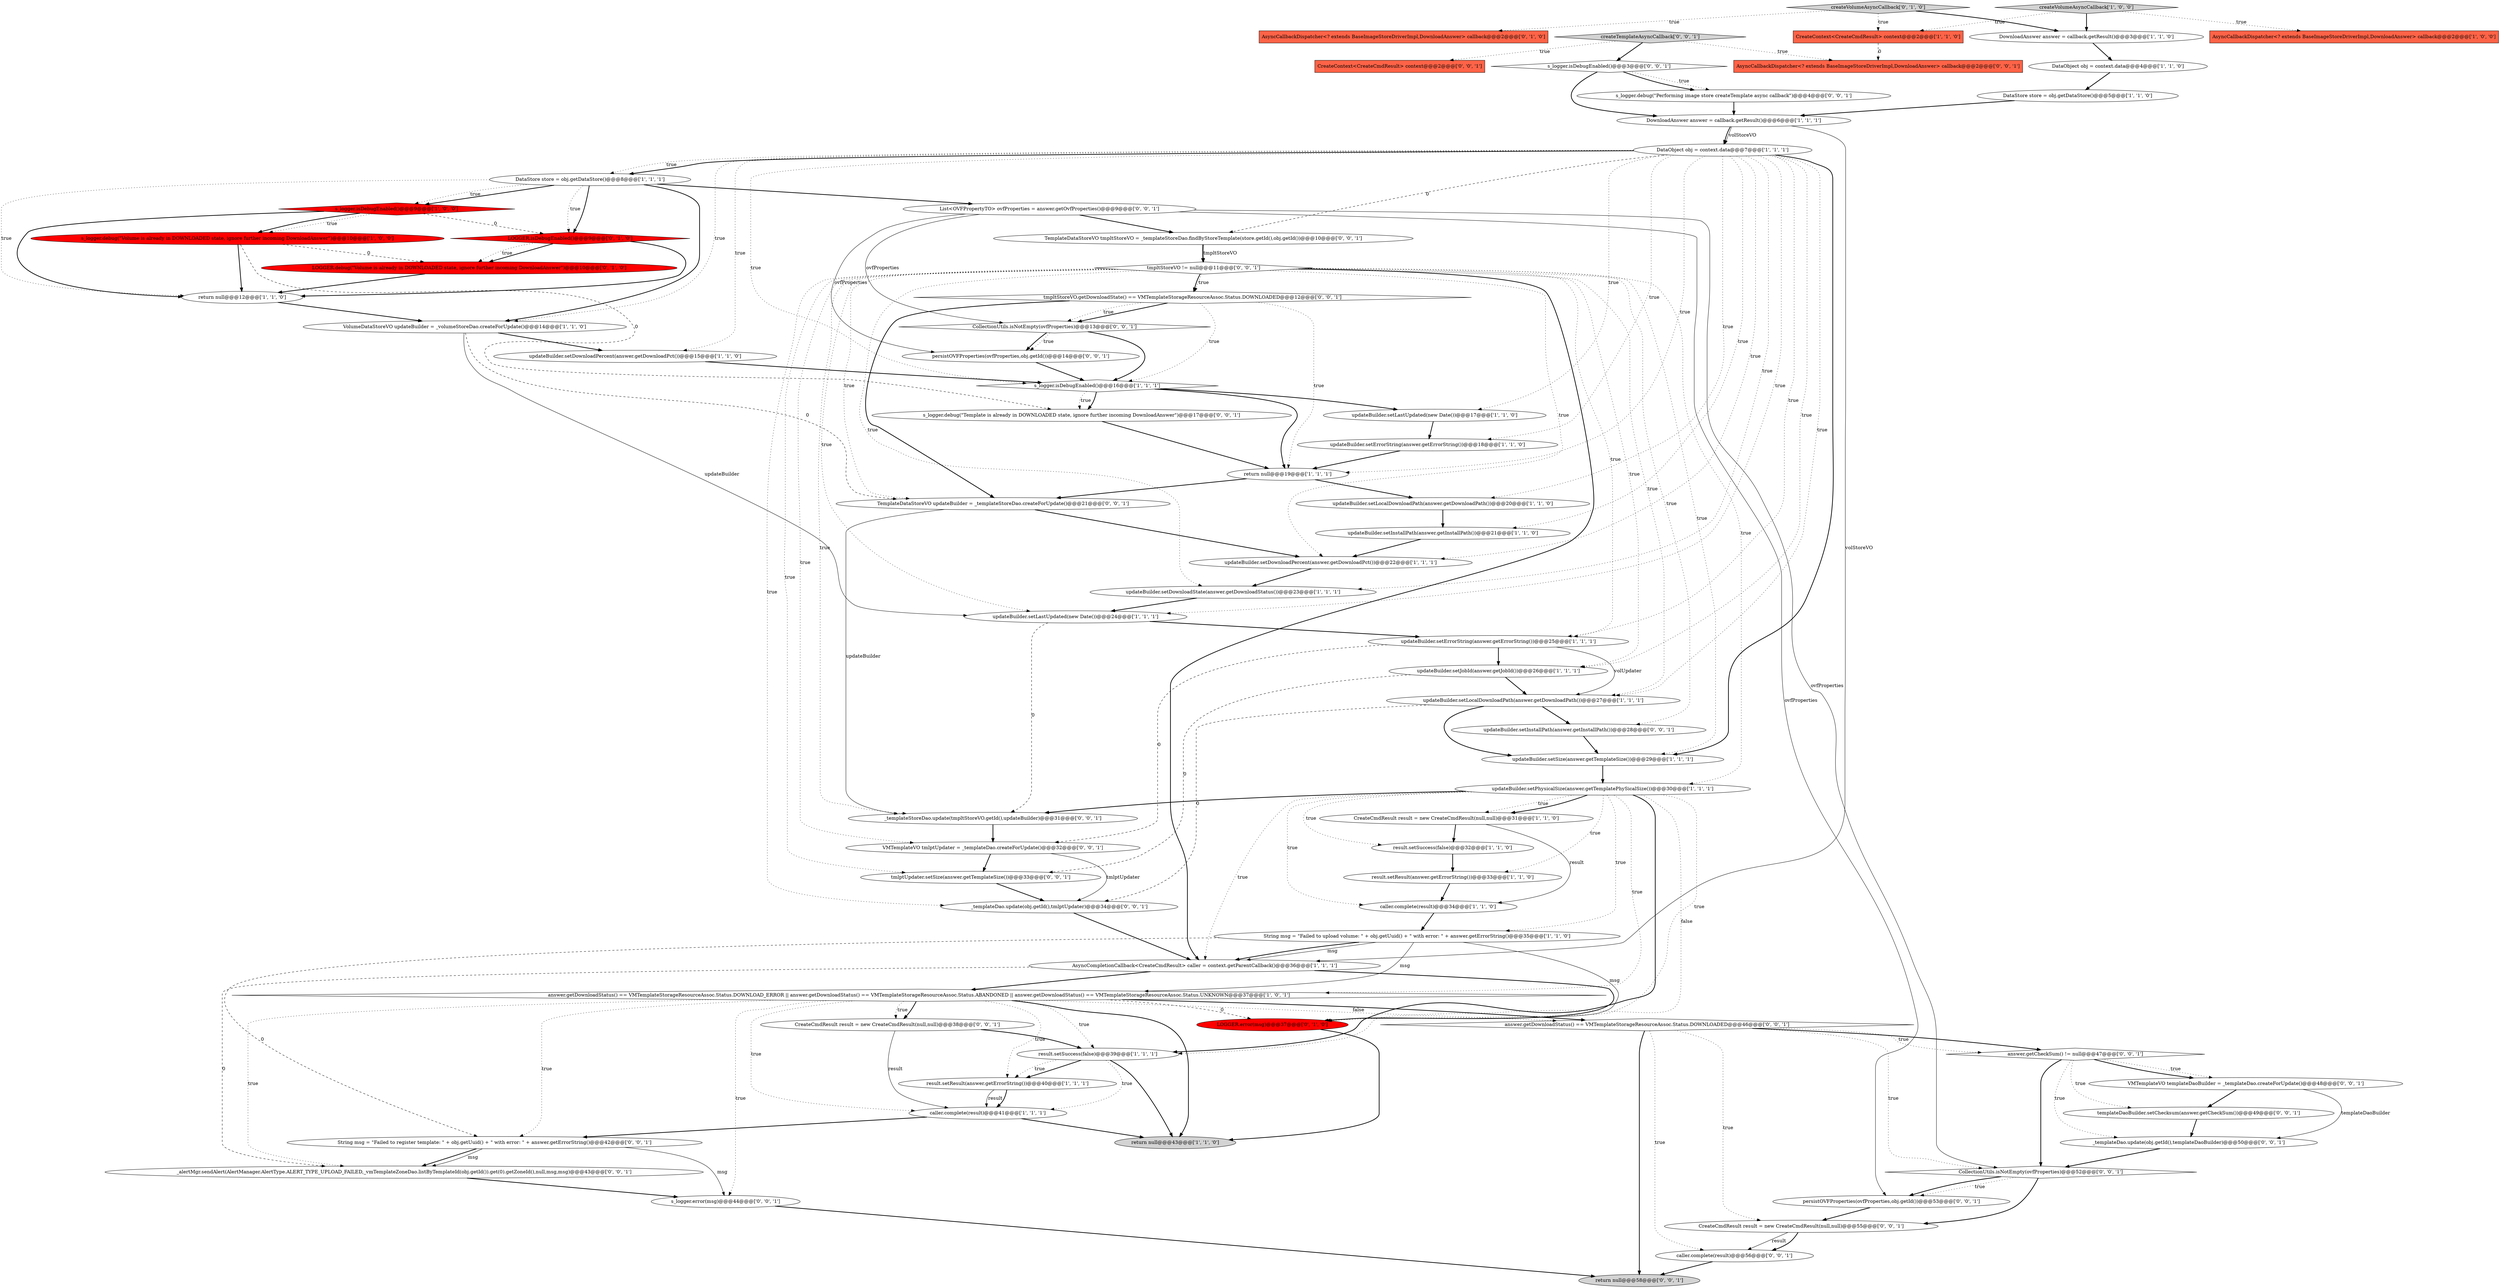 digraph {
2 [style = filled, label = "updateBuilder.setJobId(answer.getJobId())@@@26@@@['1', '1', '1']", fillcolor = white, shape = ellipse image = "AAA0AAABBB1BBB"];
11 [style = filled, label = "s_logger.isDebugEnabled()@@@9@@@['1', '0', '0']", fillcolor = red, shape = diamond image = "AAA1AAABBB1BBB"];
71 [style = filled, label = "VMTemplateVO tmlptUpdater = _templateDao.createForUpdate()@@@32@@@['0', '0', '1']", fillcolor = white, shape = ellipse image = "AAA0AAABBB3BBB"];
43 [style = filled, label = "createVolumeAsyncCallback['0', '1', '0']", fillcolor = lightgray, shape = diamond image = "AAA0AAABBB2BBB"];
46 [style = filled, label = "return null@@@58@@@['0', '0', '1']", fillcolor = lightgray, shape = ellipse image = "AAA0AAABBB3BBB"];
67 [style = filled, label = "s_logger.debug(\"Template is already in DOWNLOADED state, ignore further incoming DownloadAnswer\")@@@17@@@['0', '0', '1']", fillcolor = white, shape = ellipse image = "AAA0AAABBB3BBB"];
73 [style = filled, label = "_templateStoreDao.update(tmpltStoreVO.getId(),updateBuilder)@@@31@@@['0', '0', '1']", fillcolor = white, shape = ellipse image = "AAA0AAABBB3BBB"];
14 [style = filled, label = "return null@@@43@@@['1', '1', '0']", fillcolor = lightgray, shape = ellipse image = "AAA0AAABBB1BBB"];
42 [style = filled, label = "LOGGER.isDebugEnabled()@@@9@@@['0', '1', '0']", fillcolor = red, shape = diamond image = "AAA1AAABBB2BBB"];
3 [style = filled, label = "updateBuilder.setDownloadPercent(answer.getDownloadPct())@@@15@@@['1', '1', '0']", fillcolor = white, shape = ellipse image = "AAA0AAABBB1BBB"];
62 [style = filled, label = "String msg = \"Failed to register template: \" + obj.getUuid() + \" with error: \" + answer.getErrorString()@@@42@@@['0', '0', '1']", fillcolor = white, shape = ellipse image = "AAA0AAABBB3BBB"];
40 [style = filled, label = "AsyncCallbackDispatcher<? extends BaseImageStoreDriverImpl,DownloadAnswer> callback@@@2@@@['0', '1', '0']", fillcolor = tomato, shape = box image = "AAA0AAABBB2BBB"];
70 [style = filled, label = "persistOVFProperties(ovfProperties,obj.getId())@@@53@@@['0', '0', '1']", fillcolor = white, shape = ellipse image = "AAA0AAABBB3BBB"];
23 [style = filled, label = "VolumeDataStoreVO updateBuilder = _volumeStoreDao.createForUpdate()@@@14@@@['1', '1', '0']", fillcolor = white, shape = ellipse image = "AAA0AAABBB1BBB"];
51 [style = filled, label = "CreateCmdResult result = new CreateCmdResult(null,null)@@@38@@@['0', '0', '1']", fillcolor = white, shape = ellipse image = "AAA0AAABBB3BBB"];
30 [style = filled, label = "s_logger.isDebugEnabled()@@@16@@@['1', '1', '1']", fillcolor = white, shape = diamond image = "AAA0AAABBB1BBB"];
55 [style = filled, label = "s_logger.debug(\"Performing image store createTemplate async callback\")@@@4@@@['0', '0', '1']", fillcolor = white, shape = ellipse image = "AAA0AAABBB3BBB"];
54 [style = filled, label = "CollectionUtils.isNotEmpty(ovfProperties)@@@13@@@['0', '0', '1']", fillcolor = white, shape = diamond image = "AAA0AAABBB3BBB"];
5 [style = filled, label = "result.setResult(answer.getErrorString())@@@40@@@['1', '1', '1']", fillcolor = white, shape = ellipse image = "AAA0AAABBB1BBB"];
17 [style = filled, label = "caller.complete(result)@@@34@@@['1', '1', '0']", fillcolor = white, shape = ellipse image = "AAA0AAABBB1BBB"];
33 [style = filled, label = "DataStore store = obj.getDataStore()@@@5@@@['1', '1', '0']", fillcolor = white, shape = ellipse image = "AAA0AAABBB1BBB"];
24 [style = filled, label = "DataObject obj = context.data@@@7@@@['1', '1', '1']", fillcolor = white, shape = ellipse image = "AAA0AAABBB1BBB"];
26 [style = filled, label = "createVolumeAsyncCallback['1', '0', '0']", fillcolor = lightgray, shape = diamond image = "AAA0AAABBB1BBB"];
44 [style = filled, label = "CreateContext<CreateCmdResult> context@@@2@@@['0', '0', '1']", fillcolor = tomato, shape = box image = "AAA0AAABBB3BBB"];
74 [style = filled, label = "tmlptUpdater.setSize(answer.getTemplateSize())@@@33@@@['0', '0', '1']", fillcolor = white, shape = ellipse image = "AAA0AAABBB3BBB"];
19 [style = filled, label = "return null@@@12@@@['1', '1', '0']", fillcolor = white, shape = ellipse image = "AAA0AAABBB1BBB"];
45 [style = filled, label = "TemplateDataStoreVO updateBuilder = _templateStoreDao.createForUpdate()@@@21@@@['0', '0', '1']", fillcolor = white, shape = ellipse image = "AAA0AAABBB3BBB"];
7 [style = filled, label = "caller.complete(result)@@@41@@@['1', '1', '1']", fillcolor = white, shape = ellipse image = "AAA0AAABBB1BBB"];
10 [style = filled, label = "updateBuilder.setLastUpdated(new Date())@@@17@@@['1', '1', '0']", fillcolor = white, shape = ellipse image = "AAA0AAABBB1BBB"];
12 [style = filled, label = "DataObject obj = context.data@@@4@@@['1', '1', '0']", fillcolor = white, shape = ellipse image = "AAA0AAABBB1BBB"];
1 [style = filled, label = "DownloadAnswer answer = callback.getResult()@@@6@@@['1', '1', '1']", fillcolor = white, shape = ellipse image = "AAA0AAABBB1BBB"];
25 [style = filled, label = "updateBuilder.setDownloadState(answer.getDownloadStatus())@@@23@@@['1', '1', '1']", fillcolor = white, shape = ellipse image = "AAA0AAABBB1BBB"];
32 [style = filled, label = "updateBuilder.setLocalDownloadPath(answer.getDownloadPath())@@@27@@@['1', '1', '1']", fillcolor = white, shape = ellipse image = "AAA0AAABBB1BBB"];
28 [style = filled, label = "result.setResult(answer.getErrorString())@@@33@@@['1', '1', '0']", fillcolor = white, shape = ellipse image = "AAA0AAABBB1BBB"];
47 [style = filled, label = "answer.getCheckSum() != null@@@47@@@['0', '0', '1']", fillcolor = white, shape = diamond image = "AAA0AAABBB3BBB"];
49 [style = filled, label = "s_logger.isDebugEnabled()@@@3@@@['0', '0', '1']", fillcolor = white, shape = diamond image = "AAA0AAABBB3BBB"];
53 [style = filled, label = "s_logger.error(msg)@@@44@@@['0', '0', '1']", fillcolor = white, shape = ellipse image = "AAA0AAABBB3BBB"];
6 [style = filled, label = "AsyncCompletionCallback<CreateCmdResult> caller = context.getParentCallback()@@@36@@@['1', '1', '1']", fillcolor = white, shape = ellipse image = "AAA0AAABBB1BBB"];
8 [style = filled, label = "AsyncCallbackDispatcher<? extends BaseImageStoreDriverImpl,DownloadAnswer> callback@@@2@@@['1', '0', '0']", fillcolor = tomato, shape = box image = "AAA0AAABBB1BBB"];
31 [style = filled, label = "result.setSuccess(false)@@@32@@@['1', '1', '0']", fillcolor = white, shape = ellipse image = "AAA0AAABBB1BBB"];
29 [style = filled, label = "DataStore store = obj.getDataStore()@@@8@@@['1', '1', '1']", fillcolor = white, shape = ellipse image = "AAA0AAABBB1BBB"];
65 [style = filled, label = "tmpltStoreVO.getDownloadState() == VMTemplateStorageResourceAssoc.Status.DOWNLOADED@@@12@@@['0', '0', '1']", fillcolor = white, shape = diamond image = "AAA0AAABBB3BBB"];
52 [style = filled, label = "persistOVFProperties(ovfProperties,obj.getId())@@@14@@@['0', '0', '1']", fillcolor = white, shape = ellipse image = "AAA0AAABBB3BBB"];
13 [style = filled, label = "String msg = \"Failed to upload volume: \" + obj.getUuid() + \" with error: \" + answer.getErrorString()@@@35@@@['1', '1', '0']", fillcolor = white, shape = ellipse image = "AAA0AAABBB1BBB"];
15 [style = filled, label = "updateBuilder.setLastUpdated(new Date())@@@24@@@['1', '1', '1']", fillcolor = white, shape = ellipse image = "AAA0AAABBB1BBB"];
68 [style = filled, label = "CreateCmdResult result = new CreateCmdResult(null,null)@@@55@@@['0', '0', '1']", fillcolor = white, shape = ellipse image = "AAA0AAABBB3BBB"];
35 [style = filled, label = "updateBuilder.setInstallPath(answer.getInstallPath())@@@21@@@['1', '1', '0']", fillcolor = white, shape = ellipse image = "AAA0AAABBB1BBB"];
18 [style = filled, label = "return null@@@19@@@['1', '1', '1']", fillcolor = white, shape = ellipse image = "AAA0AAABBB1BBB"];
60 [style = filled, label = "updateBuilder.setInstallPath(answer.getInstallPath())@@@28@@@['0', '0', '1']", fillcolor = white, shape = ellipse image = "AAA0AAABBB3BBB"];
41 [style = filled, label = "LOGGER.debug(\"Volume is already in DOWNLOADED state, ignore further incoming DownloadAnswer\")@@@10@@@['0', '1', '0']", fillcolor = red, shape = ellipse image = "AAA1AAABBB2BBB"];
36 [style = filled, label = "answer.getDownloadStatus() == VMTemplateStorageResourceAssoc.Status.DOWNLOAD_ERROR || answer.getDownloadStatus() == VMTemplateStorageResourceAssoc.Status.ABANDONED || answer.getDownloadStatus() == VMTemplateStorageResourceAssoc.Status.UNKNOWN@@@37@@@['1', '0', '1']", fillcolor = white, shape = diamond image = "AAA0AAABBB1BBB"];
72 [style = filled, label = "_templateDao.update(obj.getId(),tmlptUpdater)@@@34@@@['0', '0', '1']", fillcolor = white, shape = ellipse image = "AAA0AAABBB3BBB"];
21 [style = filled, label = "updateBuilder.setErrorString(answer.getErrorString())@@@18@@@['1', '1', '0']", fillcolor = white, shape = ellipse image = "AAA0AAABBB1BBB"];
20 [style = filled, label = "updateBuilder.setDownloadPercent(answer.getDownloadPct())@@@22@@@['1', '1', '1']", fillcolor = white, shape = ellipse image = "AAA0AAABBB1BBB"];
38 [style = filled, label = "updateBuilder.setErrorString(answer.getErrorString())@@@25@@@['1', '1', '1']", fillcolor = white, shape = ellipse image = "AAA0AAABBB1BBB"];
58 [style = filled, label = "VMTemplateVO templateDaoBuilder = _templateDao.createForUpdate()@@@48@@@['0', '0', '1']", fillcolor = white, shape = ellipse image = "AAA0AAABBB3BBB"];
61 [style = filled, label = "caller.complete(result)@@@56@@@['0', '0', '1']", fillcolor = white, shape = ellipse image = "AAA0AAABBB3BBB"];
39 [style = filled, label = "LOGGER.error(msg)@@@37@@@['0', '1', '0']", fillcolor = red, shape = ellipse image = "AAA1AAABBB2BBB"];
50 [style = filled, label = "CollectionUtils.isNotEmpty(ovfProperties)@@@52@@@['0', '0', '1']", fillcolor = white, shape = diamond image = "AAA0AAABBB3BBB"];
16 [style = filled, label = "DownloadAnswer answer = callback.getResult()@@@3@@@['1', '1', '0']", fillcolor = white, shape = ellipse image = "AAA0AAABBB1BBB"];
56 [style = filled, label = "AsyncCallbackDispatcher<? extends BaseImageStoreDriverImpl,DownloadAnswer> callback@@@2@@@['0', '0', '1']", fillcolor = tomato, shape = box image = "AAA0AAABBB3BBB"];
59 [style = filled, label = "_templateDao.update(obj.getId(),templateDaoBuilder)@@@50@@@['0', '0', '1']", fillcolor = white, shape = ellipse image = "AAA0AAABBB3BBB"];
48 [style = filled, label = "createTemplateAsyncCallback['0', '0', '1']", fillcolor = lightgray, shape = diamond image = "AAA0AAABBB3BBB"];
69 [style = filled, label = "tmpltStoreVO != null@@@11@@@['0', '0', '1']", fillcolor = white, shape = diamond image = "AAA0AAABBB3BBB"];
4 [style = filled, label = "updateBuilder.setSize(answer.getTemplateSize())@@@29@@@['1', '1', '1']", fillcolor = white, shape = ellipse image = "AAA0AAABBB1BBB"];
22 [style = filled, label = "updateBuilder.setLocalDownloadPath(answer.getDownloadPath())@@@20@@@['1', '1', '0']", fillcolor = white, shape = ellipse image = "AAA0AAABBB1BBB"];
57 [style = filled, label = "templateDaoBuilder.setChecksum(answer.getCheckSum())@@@49@@@['0', '0', '1']", fillcolor = white, shape = ellipse image = "AAA0AAABBB3BBB"];
34 [style = filled, label = "updateBuilder.setPhysicalSize(answer.getTemplatePhySicalSize())@@@30@@@['1', '1', '1']", fillcolor = white, shape = ellipse image = "AAA0AAABBB1BBB"];
27 [style = filled, label = "CreateContext<CreateCmdResult> context@@@2@@@['1', '1', '0']", fillcolor = tomato, shape = box image = "AAA0AAABBB1BBB"];
9 [style = filled, label = "result.setSuccess(false)@@@39@@@['1', '1', '1']", fillcolor = white, shape = ellipse image = "AAA0AAABBB1BBB"];
37 [style = filled, label = "CreateCmdResult result = new CreateCmdResult(null,null)@@@31@@@['1', '1', '0']", fillcolor = white, shape = ellipse image = "AAA0AAABBB1BBB"];
63 [style = filled, label = "_alertMgr.sendAlert(AlertManager.AlertType.ALERT_TYPE_UPLOAD_FAILED,_vmTemplateZoneDao.listByTemplateId(obj.getId()).get(0).getZoneId(),null,msg,msg)@@@43@@@['0', '0', '1']", fillcolor = white, shape = ellipse image = "AAA0AAABBB3BBB"];
64 [style = filled, label = "List<OVFPropertyTO> ovfProperties = answer.getOvfProperties()@@@9@@@['0', '0', '1']", fillcolor = white, shape = ellipse image = "AAA0AAABBB3BBB"];
66 [style = filled, label = "answer.getDownloadStatus() == VMTemplateStorageResourceAssoc.Status.DOWNLOADED@@@46@@@['0', '0', '1']", fillcolor = white, shape = diamond image = "AAA0AAABBB3BBB"];
75 [style = filled, label = "TemplateDataStoreVO tmpltStoreVO = _templateStoreDao.findByStoreTemplate(store.getId(),obj.getId())@@@10@@@['0', '0', '1']", fillcolor = white, shape = ellipse image = "AAA0AAABBB3BBB"];
0 [style = filled, label = "s_logger.debug(\"Volume is already in DOWNLOADED state, ignore further incoming DownloadAnswer\")@@@10@@@['1', '0', '0']", fillcolor = red, shape = ellipse image = "AAA1AAABBB1BBB"];
42->41 [style = bold, label=""];
7->62 [style = bold, label=""];
34->9 [style = bold, label=""];
66->68 [style = dotted, label="true"];
41->19 [style = bold, label=""];
65->54 [style = bold, label=""];
24->25 [style = dotted, label="true"];
74->72 [style = bold, label=""];
49->55 [style = dotted, label="true"];
24->35 [style = dotted, label="true"];
48->44 [style = dotted, label="true"];
39->14 [style = bold, label=""];
69->38 [style = dotted, label="true"];
61->46 [style = bold, label=""];
57->59 [style = bold, label=""];
30->18 [style = bold, label=""];
18->45 [style = bold, label=""];
21->18 [style = bold, label=""];
49->55 [style = bold, label=""];
7->14 [style = bold, label=""];
69->20 [style = dotted, label="true"];
54->52 [style = dotted, label="true"];
66->47 [style = bold, label=""];
69->74 [style = dotted, label="true"];
18->22 [style = bold, label=""];
37->31 [style = bold, label=""];
71->74 [style = bold, label=""];
11->0 [style = dotted, label="true"];
2->74 [style = dashed, label="0"];
9->14 [style = bold, label=""];
50->68 [style = bold, label=""];
25->15 [style = bold, label=""];
9->5 [style = bold, label=""];
73->71 [style = bold, label=""];
70->68 [style = bold, label=""];
68->61 [style = solid, label="result"];
32->72 [style = dashed, label="0"];
32->4 [style = bold, label=""];
2->32 [style = bold, label=""];
24->3 [style = dotted, label="true"];
5->7 [style = solid, label="result"];
24->21 [style = dotted, label="true"];
3->30 [style = bold, label=""];
34->37 [style = dotted, label="true"];
42->19 [style = bold, label=""];
69->72 [style = dotted, label="true"];
54->52 [style = bold, label=""];
13->39 [style = solid, label="msg"];
66->46 [style = bold, label=""];
15->38 [style = bold, label=""];
43->16 [style = bold, label=""];
34->28 [style = dotted, label="true"];
48->49 [style = bold, label=""];
30->67 [style = bold, label=""];
58->59 [style = solid, label="templateDaoBuilder"];
34->13 [style = dotted, label="true"];
65->45 [style = bold, label=""];
34->73 [style = bold, label=""];
67->18 [style = bold, label=""];
0->19 [style = bold, label=""];
35->20 [style = bold, label=""];
50->70 [style = bold, label=""];
69->73 [style = dotted, label="true"];
38->71 [style = dashed, label="0"];
23->3 [style = bold, label=""];
75->69 [style = bold, label=""];
10->21 [style = bold, label=""];
29->23 [style = bold, label=""];
47->58 [style = dotted, label="true"];
69->2 [style = dotted, label="true"];
47->59 [style = dotted, label="true"];
36->14 [style = bold, label=""];
20->25 [style = bold, label=""];
13->62 [style = dashed, label="0"];
64->75 [style = bold, label=""];
47->58 [style = bold, label=""];
38->2 [style = bold, label=""];
69->71 [style = dotted, label="true"];
26->16 [style = bold, label=""];
36->7 [style = dotted, label="true"];
34->31 [style = dotted, label="true"];
0->41 [style = dashed, label="0"];
49->1 [style = bold, label=""];
65->30 [style = dotted, label="true"];
24->22 [style = dotted, label="true"];
12->33 [style = bold, label=""];
30->10 [style = bold, label=""];
71->72 [style = solid, label="tmlptUpdater"];
29->64 [style = bold, label=""];
69->32 [style = dotted, label="true"];
5->7 [style = bold, label=""];
1->6 [style = solid, label="volStoreVO"];
69->60 [style = dotted, label="true"];
36->9 [style = dotted, label="true"];
69->4 [style = dotted, label="true"];
37->17 [style = solid, label="result"];
11->42 [style = dashed, label="0"];
31->28 [style = bold, label=""];
63->53 [style = bold, label=""];
6->63 [style = dashed, label="0"];
36->66 [style = dotted, label="false"];
36->66 [style = bold, label=""];
6->39 [style = bold, label=""];
69->34 [style = dotted, label="true"];
29->11 [style = bold, label=""];
24->18 [style = dotted, label="true"];
29->19 [style = dotted, label="true"];
36->53 [style = dotted, label="true"];
36->39 [style = dashed, label="0"];
59->50 [style = bold, label=""];
36->51 [style = bold, label=""];
26->8 [style = dotted, label="true"];
24->32 [style = dotted, label="true"];
13->36 [style = solid, label="msg"];
64->54 [style = solid, label="ovfProperties"];
26->27 [style = dotted, label="true"];
51->9 [style = bold, label=""];
34->36 [style = dotted, label="true"];
30->67 [style = dotted, label="true"];
15->73 [style = dashed, label="0"];
58->57 [style = bold, label=""];
48->56 [style = dotted, label="true"];
24->30 [style = dotted, label="true"];
27->56 [style = dashed, label="0"];
1->24 [style = solid, label="volStoreVO"];
45->20 [style = bold, label=""];
24->75 [style = dashed, label="0"];
47->50 [style = bold, label=""];
43->27 [style = dotted, label="true"];
34->39 [style = dotted, label="true"];
42->41 [style = dotted, label="true"];
50->70 [style = dotted, label="true"];
36->62 [style = dotted, label="true"];
53->46 [style = bold, label=""];
62->53 [style = solid, label="msg"];
65->18 [style = dotted, label="true"];
32->60 [style = bold, label=""];
24->23 [style = dotted, label="true"];
0->67 [style = dashed, label="0"];
29->42 [style = bold, label=""];
24->20 [style = dotted, label="true"];
28->17 [style = bold, label=""];
43->40 [style = dotted, label="true"];
17->13 [style = bold, label=""];
36->51 [style = dotted, label="true"];
13->6 [style = bold, label=""];
9->7 [style = dotted, label="true"];
69->25 [style = dotted, label="true"];
22->35 [style = bold, label=""];
45->73 [style = solid, label="updateBuilder"];
69->65 [style = dotted, label="true"];
4->34 [style = bold, label=""];
60->4 [style = bold, label=""];
23->15 [style = solid, label="updateBuilder"];
29->11 [style = dotted, label="true"];
9->5 [style = dotted, label="true"];
69->65 [style = bold, label=""];
66->61 [style = dotted, label="true"];
36->63 [style = dotted, label="true"];
66->50 [style = dotted, label="true"];
69->6 [style = bold, label=""];
69->15 [style = dotted, label="true"];
24->29 [style = dotted, label="true"];
38->32 [style = solid, label="volUpdater"];
23->45 [style = dashed, label="0"];
62->63 [style = bold, label=""];
69->45 [style = dotted, label="true"];
54->30 [style = bold, label=""];
51->7 [style = solid, label="result"];
33->1 [style = bold, label=""];
24->29 [style = bold, label=""];
72->6 [style = bold, label=""];
11->19 [style = bold, label=""];
34->9 [style = dotted, label="false"];
6->36 [style = bold, label=""];
66->47 [style = dotted, label="true"];
64->50 [style = solid, label="ovfProperties"];
24->10 [style = dotted, label="true"];
62->63 [style = solid, label="msg"];
24->38 [style = dotted, label="true"];
24->4 [style = bold, label=""];
11->0 [style = bold, label=""];
64->52 [style = solid, label="ovfProperties"];
34->37 [style = bold, label=""];
34->17 [style = dotted, label="true"];
1->24 [style = bold, label=""];
75->69 [style = solid, label="tmpltStoreVO"];
19->23 [style = bold, label=""];
55->1 [style = bold, label=""];
24->15 [style = dotted, label="true"];
34->6 [style = dotted, label="true"];
29->42 [style = dotted, label="true"];
68->61 [style = bold, label=""];
24->2 [style = dotted, label="true"];
36->5 [style = dotted, label="true"];
47->57 [style = dotted, label="true"];
16->12 [style = bold, label=""];
64->70 [style = solid, label="ovfProperties"];
52->30 [style = bold, label=""];
13->6 [style = solid, label="msg"];
65->54 [style = dotted, label="true"];
}
